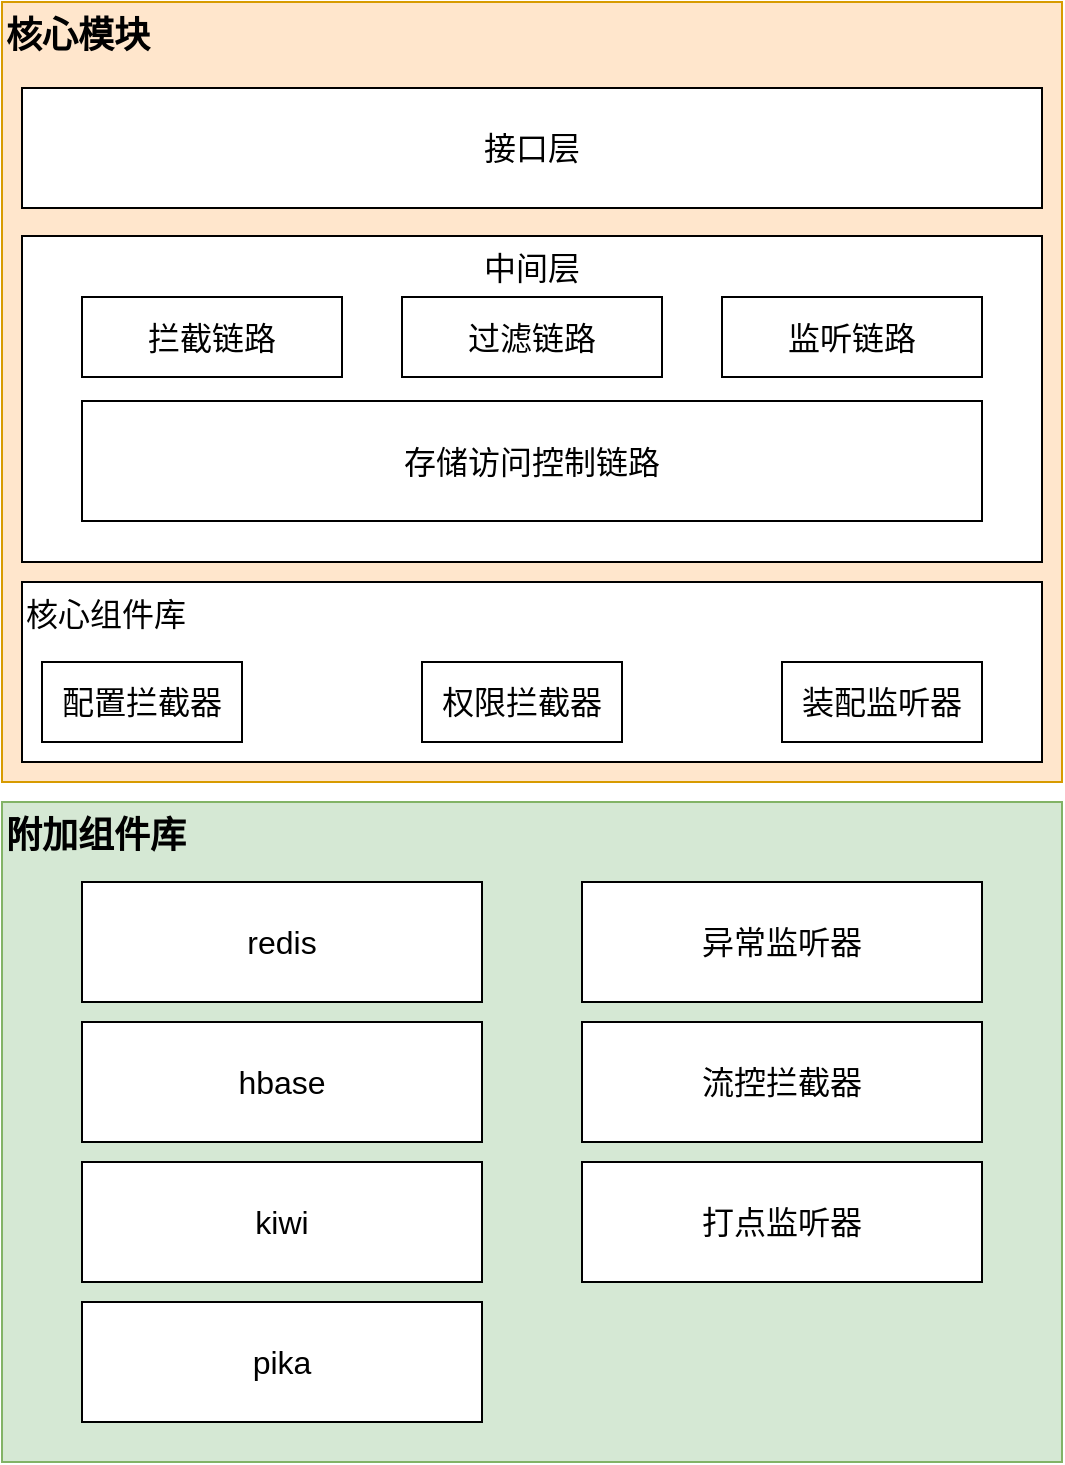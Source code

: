<mxfile version="17.4.2" type="github">
  <diagram id="GQeWL2nTSIG87tDZNMUT" name="Page-1">
    <mxGraphModel dx="1278" dy="747" grid="1" gridSize="10" guides="1" tooltips="1" connect="1" arrows="1" fold="1" page="1" pageScale="1" pageWidth="827" pageHeight="1169" math="0" shadow="0">
      <root>
        <mxCell id="0" />
        <mxCell id="1" parent="0" />
        <mxCell id="KhDFo-M1c330gRiOqBZQ-3" value="附加组件库" style="rounded=0;whiteSpace=wrap;html=1;verticalAlign=top;align=left;fontSize=18;fontStyle=1;fillColor=#d5e8d4;strokeColor=#82b366;" vertex="1" parent="1">
          <mxGeometry x="130" y="550" width="530" height="330" as="geometry" />
        </mxCell>
        <mxCell id="KhDFo-M1c330gRiOqBZQ-4" value="核心模块" style="rounded=0;whiteSpace=wrap;html=1;verticalAlign=top;align=left;fontSize=18;fontStyle=1;fillColor=#ffe6cc;strokeColor=#d79b00;" vertex="1" parent="1">
          <mxGeometry x="130" y="150" width="530" height="390" as="geometry" />
        </mxCell>
        <mxCell id="KhDFo-M1c330gRiOqBZQ-5" value="中间层" style="rounded=0;whiteSpace=wrap;html=1;verticalAlign=top;fontSize=16;" vertex="1" parent="1">
          <mxGeometry x="140" y="267" width="510" height="163" as="geometry" />
        </mxCell>
        <mxCell id="KhDFo-M1c330gRiOqBZQ-6" value="存储访问控制链路" style="rounded=0;whiteSpace=wrap;html=1;fontSize=16;" vertex="1" parent="1">
          <mxGeometry x="170" y="349.5" width="450" height="60" as="geometry" />
        </mxCell>
        <mxCell id="KhDFo-M1c330gRiOqBZQ-7" value="拦截链路" style="rounded=0;whiteSpace=wrap;html=1;fontSize=16;" vertex="1" parent="1">
          <mxGeometry x="170" y="297.5" width="130" height="40" as="geometry" />
        </mxCell>
        <mxCell id="KhDFo-M1c330gRiOqBZQ-8" value="核心组件库" style="rounded=0;whiteSpace=wrap;html=1;fontSize=16;verticalAlign=top;align=left;" vertex="1" parent="1">
          <mxGeometry x="140" y="440" width="510" height="90" as="geometry" />
        </mxCell>
        <mxCell id="KhDFo-M1c330gRiOqBZQ-9" value="过滤链路" style="rounded=0;whiteSpace=wrap;html=1;fontSize=16;" vertex="1" parent="1">
          <mxGeometry x="330" y="297.5" width="130" height="40" as="geometry" />
        </mxCell>
        <mxCell id="KhDFo-M1c330gRiOqBZQ-10" value="监听链路" style="rounded=0;whiteSpace=wrap;html=1;fontSize=16;" vertex="1" parent="1">
          <mxGeometry x="490" y="297.5" width="130" height="40" as="geometry" />
        </mxCell>
        <mxCell id="KhDFo-M1c330gRiOqBZQ-11" value="接口层" style="rounded=0;whiteSpace=wrap;html=1;fontSize=16;" vertex="1" parent="1">
          <mxGeometry x="140" y="193" width="510" height="60" as="geometry" />
        </mxCell>
        <mxCell id="KhDFo-M1c330gRiOqBZQ-12" value="redis" style="rounded=0;whiteSpace=wrap;html=1;fontSize=16;" vertex="1" parent="1">
          <mxGeometry x="170" y="590" width="200" height="60" as="geometry" />
        </mxCell>
        <mxCell id="KhDFo-M1c330gRiOqBZQ-13" value="hbase" style="rounded=0;whiteSpace=wrap;html=1;fontSize=16;" vertex="1" parent="1">
          <mxGeometry x="170" y="660" width="200" height="60" as="geometry" />
        </mxCell>
        <mxCell id="KhDFo-M1c330gRiOqBZQ-14" value="kiwi" style="rounded=0;whiteSpace=wrap;html=1;fontSize=16;" vertex="1" parent="1">
          <mxGeometry x="170" y="730" width="200" height="60" as="geometry" />
        </mxCell>
        <mxCell id="KhDFo-M1c330gRiOqBZQ-15" value="pika" style="rounded=0;whiteSpace=wrap;html=1;fontSize=16;" vertex="1" parent="1">
          <mxGeometry x="170" y="800" width="200" height="60" as="geometry" />
        </mxCell>
        <mxCell id="KhDFo-M1c330gRiOqBZQ-16" value="权限拦截器" style="rounded=0;whiteSpace=wrap;html=1;fontSize=16;" vertex="1" parent="1">
          <mxGeometry x="340" y="480" width="100" height="40" as="geometry" />
        </mxCell>
        <mxCell id="KhDFo-M1c330gRiOqBZQ-17" value="异常监听器" style="rounded=0;whiteSpace=wrap;html=1;fontSize=16;" vertex="1" parent="1">
          <mxGeometry x="420" y="590" width="200" height="60" as="geometry" />
        </mxCell>
        <mxCell id="KhDFo-M1c330gRiOqBZQ-18" value="流控拦截器" style="rounded=0;whiteSpace=wrap;html=1;fontSize=16;" vertex="1" parent="1">
          <mxGeometry x="420" y="660" width="200" height="60" as="geometry" />
        </mxCell>
        <mxCell id="KhDFo-M1c330gRiOqBZQ-19" value="装配监听器" style="rounded=0;whiteSpace=wrap;html=1;fontSize=16;" vertex="1" parent="1">
          <mxGeometry x="520" y="480" width="100" height="40" as="geometry" />
        </mxCell>
        <mxCell id="KhDFo-M1c330gRiOqBZQ-20" value="配置拦截器" style="rounded=0;whiteSpace=wrap;html=1;fontSize=16;" vertex="1" parent="1">
          <mxGeometry x="150" y="480" width="100" height="40" as="geometry" />
        </mxCell>
        <mxCell id="KhDFo-M1c330gRiOqBZQ-21" value="打点监听器" style="rounded=0;whiteSpace=wrap;html=1;fontSize=16;" vertex="1" parent="1">
          <mxGeometry x="420" y="730" width="200" height="60" as="geometry" />
        </mxCell>
      </root>
    </mxGraphModel>
  </diagram>
</mxfile>
